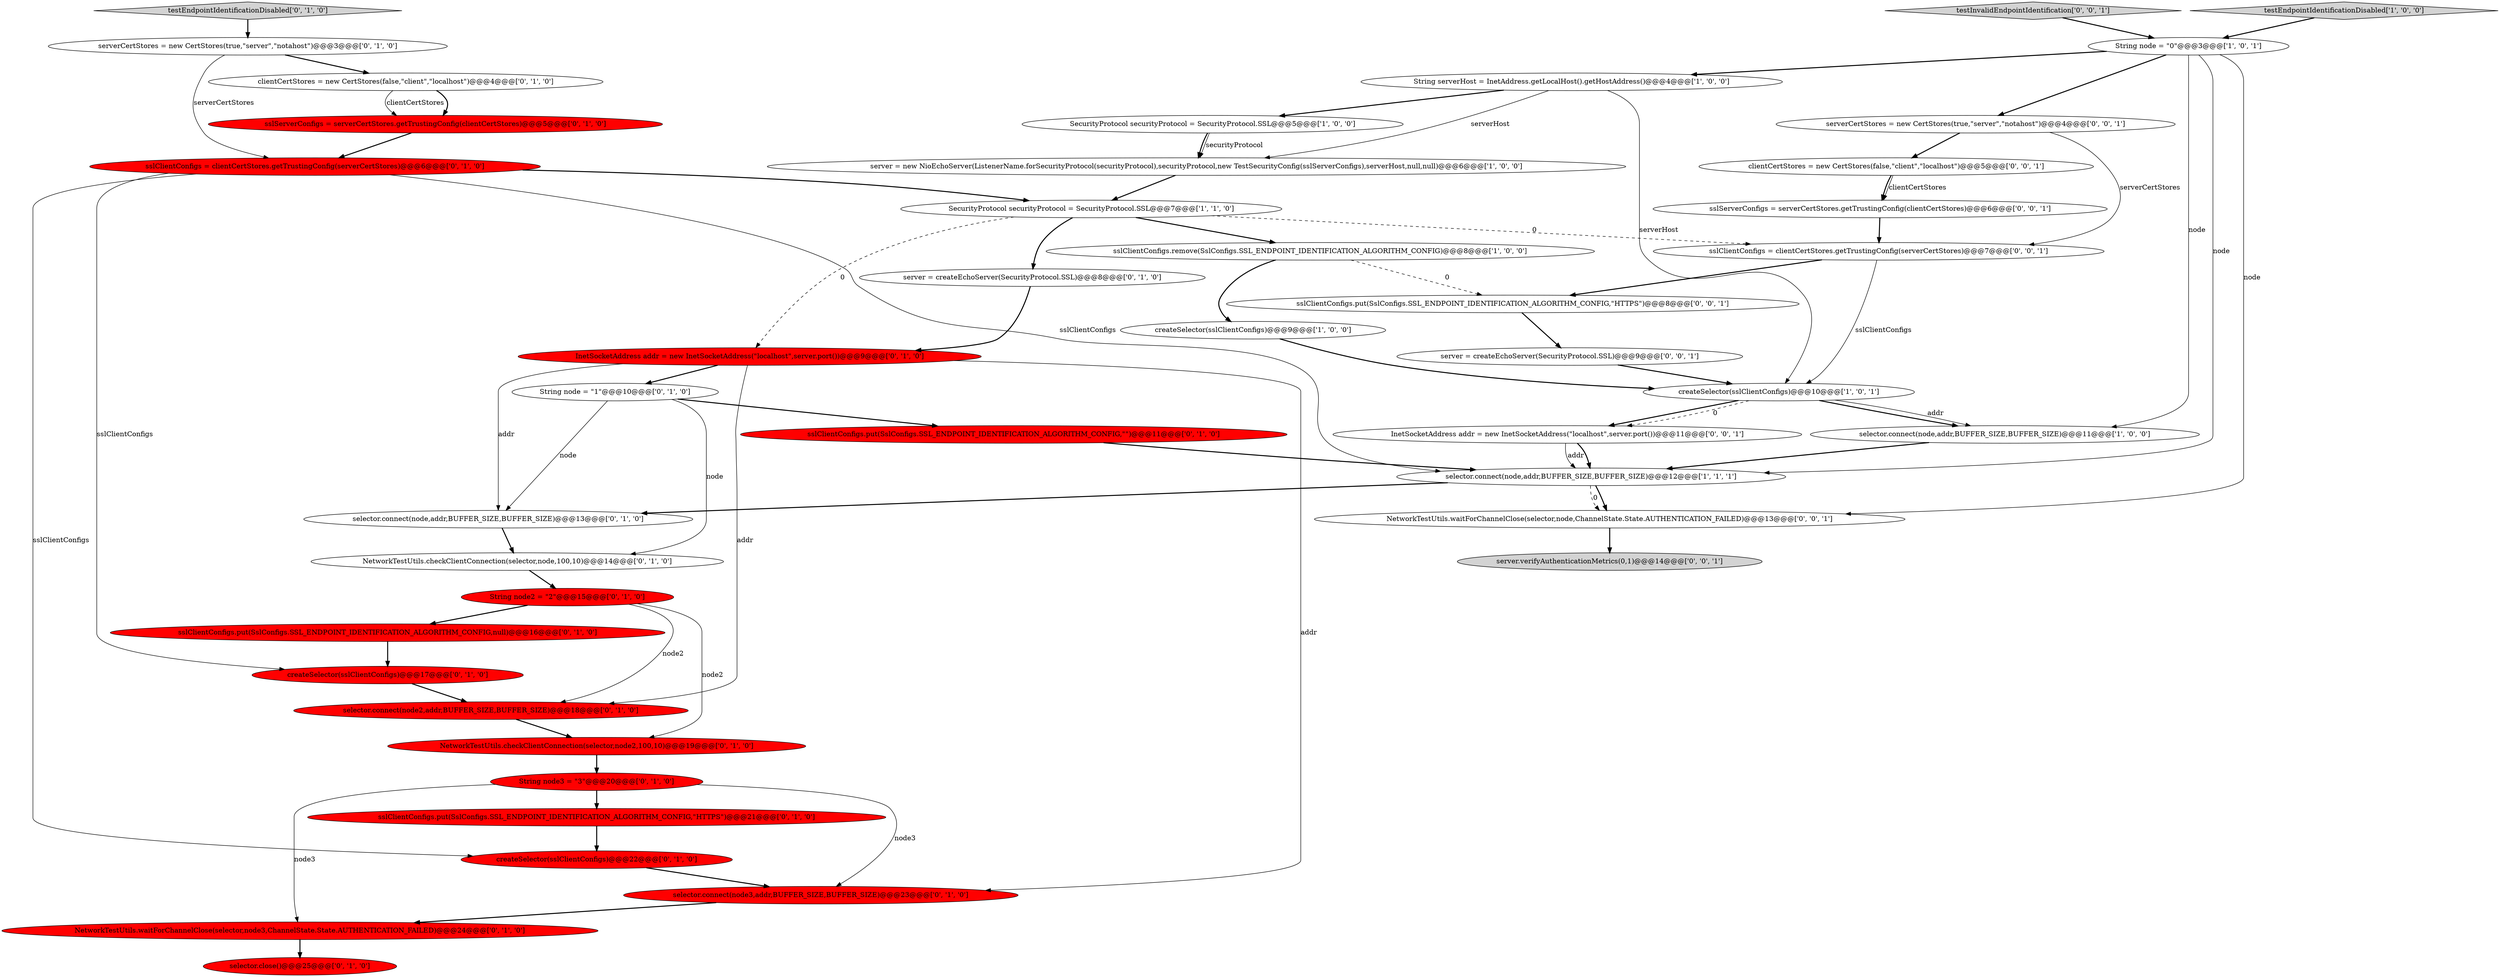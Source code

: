 digraph {
33 [style = filled, label = "sslServerConfigs = serverCertStores.getTrustingConfig(clientCertStores)@@@6@@@['0', '0', '1']", fillcolor = white, shape = ellipse image = "AAA0AAABBB3BBB"];
36 [style = filled, label = "clientCertStores = new CertStores(false,\"client\",\"localhost\")@@@5@@@['0', '0', '1']", fillcolor = white, shape = ellipse image = "AAA0AAABBB3BBB"];
27 [style = filled, label = "selector.connect(node3,addr,BUFFER_SIZE,BUFFER_SIZE)@@@23@@@['0', '1', '0']", fillcolor = red, shape = ellipse image = "AAA1AAABBB2BBB"];
28 [style = filled, label = "sslServerConfigs = serverCertStores.getTrustingConfig(clientCertStores)@@@5@@@['0', '1', '0']", fillcolor = red, shape = ellipse image = "AAA1AAABBB2BBB"];
12 [style = filled, label = "NetworkTestUtils.waitForChannelClose(selector,node3,ChannelState.State.AUTHENTICATION_FAILED)@@@24@@@['0', '1', '0']", fillcolor = red, shape = ellipse image = "AAA1AAABBB2BBB"];
29 [style = filled, label = "selector.connect(node2,addr,BUFFER_SIZE,BUFFER_SIZE)@@@18@@@['0', '1', '0']", fillcolor = red, shape = ellipse image = "AAA1AAABBB2BBB"];
1 [style = filled, label = "String serverHost = InetAddress.getLocalHost().getHostAddress()@@@4@@@['1', '0', '0']", fillcolor = white, shape = ellipse image = "AAA0AAABBB1BBB"];
42 [style = filled, label = "InetSocketAddress addr = new InetSocketAddress(\"localhost\",server.port())@@@11@@@['0', '0', '1']", fillcolor = white, shape = ellipse image = "AAA0AAABBB3BBB"];
21 [style = filled, label = "sslClientConfigs.put(SslConfigs.SSL_ENDPOINT_IDENTIFICATION_ALGORITHM_CONFIG,\"HTTPS\")@@@21@@@['0', '1', '0']", fillcolor = red, shape = ellipse image = "AAA1AAABBB2BBB"];
22 [style = filled, label = "sslClientConfigs.put(SslConfigs.SSL_ENDPOINT_IDENTIFICATION_ALGORITHM_CONFIG,null)@@@16@@@['0', '1', '0']", fillcolor = red, shape = ellipse image = "AAA1AAABBB2BBB"];
24 [style = filled, label = "NetworkTestUtils.checkClientConnection(selector,node,100,10)@@@14@@@['0', '1', '0']", fillcolor = white, shape = ellipse image = "AAA0AAABBB2BBB"];
10 [style = filled, label = "SecurityProtocol securityProtocol = SecurityProtocol.SSL@@@7@@@['1', '1', '0']", fillcolor = white, shape = ellipse image = "AAA0AAABBB1BBB"];
32 [style = filled, label = "String node = \"1\"@@@10@@@['0', '1', '0']", fillcolor = white, shape = ellipse image = "AAA0AAABBB2BBB"];
3 [style = filled, label = "String node = \"0\"@@@3@@@['1', '0', '1']", fillcolor = white, shape = ellipse image = "AAA0AAABBB1BBB"];
5 [style = filled, label = "server = new NioEchoServer(ListenerName.forSecurityProtocol(securityProtocol),securityProtocol,new TestSecurityConfig(sslServerConfigs),serverHost,null,null)@@@6@@@['1', '0', '0']", fillcolor = white, shape = ellipse image = "AAA0AAABBB1BBB"];
11 [style = filled, label = "String node2 = \"2\"@@@15@@@['0', '1', '0']", fillcolor = red, shape = ellipse image = "AAA1AAABBB2BBB"];
25 [style = filled, label = "NetworkTestUtils.checkClientConnection(selector,node2,100,10)@@@19@@@['0', '1', '0']", fillcolor = red, shape = ellipse image = "AAA1AAABBB2BBB"];
9 [style = filled, label = "createSelector(sslClientConfigs)@@@9@@@['1', '0', '0']", fillcolor = white, shape = ellipse image = "AAA0AAABBB1BBB"];
35 [style = filled, label = "sslClientConfigs.put(SslConfigs.SSL_ENDPOINT_IDENTIFICATION_ALGORITHM_CONFIG,\"HTTPS\")@@@8@@@['0', '0', '1']", fillcolor = white, shape = ellipse image = "AAA0AAABBB3BBB"];
20 [style = filled, label = "sslClientConfigs = clientCertStores.getTrustingConfig(serverCertStores)@@@6@@@['0', '1', '0']", fillcolor = red, shape = ellipse image = "AAA1AAABBB2BBB"];
34 [style = filled, label = "NetworkTestUtils.waitForChannelClose(selector,node,ChannelState.State.AUTHENTICATION_FAILED)@@@13@@@['0', '0', '1']", fillcolor = white, shape = ellipse image = "AAA0AAABBB3BBB"];
4 [style = filled, label = "SecurityProtocol securityProtocol = SecurityProtocol.SSL@@@5@@@['1', '0', '0']", fillcolor = white, shape = ellipse image = "AAA0AAABBB1BBB"];
16 [style = filled, label = "InetSocketAddress addr = new InetSocketAddress(\"localhost\",server.port())@@@9@@@['0', '1', '0']", fillcolor = red, shape = ellipse image = "AAA1AAABBB2BBB"];
14 [style = filled, label = "serverCertStores = new CertStores(true,\"server\",\"notahost\")@@@3@@@['0', '1', '0']", fillcolor = white, shape = ellipse image = "AAA0AAABBB2BBB"];
13 [style = filled, label = "server = createEchoServer(SecurityProtocol.SSL)@@@8@@@['0', '1', '0']", fillcolor = white, shape = ellipse image = "AAA0AAABBB2BBB"];
41 [style = filled, label = "sslClientConfigs = clientCertStores.getTrustingConfig(serverCertStores)@@@7@@@['0', '0', '1']", fillcolor = white, shape = ellipse image = "AAA0AAABBB3BBB"];
23 [style = filled, label = "selector.connect(node,addr,BUFFER_SIZE,BUFFER_SIZE)@@@13@@@['0', '1', '0']", fillcolor = white, shape = ellipse image = "AAA0AAABBB2BBB"];
0 [style = filled, label = "createSelector(sslClientConfigs)@@@10@@@['1', '0', '1']", fillcolor = white, shape = ellipse image = "AAA0AAABBB1BBB"];
17 [style = filled, label = "selector.close()@@@25@@@['0', '1', '0']", fillcolor = red, shape = ellipse image = "AAA1AAABBB2BBB"];
8 [style = filled, label = "sslClientConfigs.remove(SslConfigs.SSL_ENDPOINT_IDENTIFICATION_ALGORITHM_CONFIG)@@@8@@@['1', '0', '0']", fillcolor = white, shape = ellipse image = "AAA0AAABBB1BBB"];
15 [style = filled, label = "clientCertStores = new CertStores(false,\"client\",\"localhost\")@@@4@@@['0', '1', '0']", fillcolor = white, shape = ellipse image = "AAA0AAABBB2BBB"];
39 [style = filled, label = "server.verifyAuthenticationMetrics(0,1)@@@14@@@['0', '0', '1']", fillcolor = lightgray, shape = ellipse image = "AAA0AAABBB3BBB"];
7 [style = filled, label = "testEndpointIdentificationDisabled['1', '0', '0']", fillcolor = lightgray, shape = diamond image = "AAA0AAABBB1BBB"];
30 [style = filled, label = "testEndpointIdentificationDisabled['0', '1', '0']", fillcolor = lightgray, shape = diamond image = "AAA0AAABBB2BBB"];
37 [style = filled, label = "serverCertStores = new CertStores(true,\"server\",\"notahost\")@@@4@@@['0', '0', '1']", fillcolor = white, shape = ellipse image = "AAA0AAABBB3BBB"];
26 [style = filled, label = "sslClientConfigs.put(SslConfigs.SSL_ENDPOINT_IDENTIFICATION_ALGORITHM_CONFIG,\"\")@@@11@@@['0', '1', '0']", fillcolor = red, shape = ellipse image = "AAA1AAABBB2BBB"];
31 [style = filled, label = "String node3 = \"3\"@@@20@@@['0', '1', '0']", fillcolor = red, shape = ellipse image = "AAA1AAABBB2BBB"];
19 [style = filled, label = "createSelector(sslClientConfigs)@@@17@@@['0', '1', '0']", fillcolor = red, shape = ellipse image = "AAA1AAABBB2BBB"];
2 [style = filled, label = "selector.connect(node,addr,BUFFER_SIZE,BUFFER_SIZE)@@@11@@@['1', '0', '0']", fillcolor = white, shape = ellipse image = "AAA0AAABBB1BBB"];
40 [style = filled, label = "server = createEchoServer(SecurityProtocol.SSL)@@@9@@@['0', '0', '1']", fillcolor = white, shape = ellipse image = "AAA0AAABBB3BBB"];
6 [style = filled, label = "selector.connect(node,addr,BUFFER_SIZE,BUFFER_SIZE)@@@12@@@['1', '1', '1']", fillcolor = white, shape = ellipse image = "AAA0AAABBB1BBB"];
38 [style = filled, label = "testInvalidEndpointIdentification['0', '0', '1']", fillcolor = lightgray, shape = diamond image = "AAA0AAABBB3BBB"];
18 [style = filled, label = "createSelector(sslClientConfigs)@@@22@@@['0', '1', '0']", fillcolor = red, shape = ellipse image = "AAA1AAABBB2BBB"];
1->0 [style = solid, label="serverHost"];
5->10 [style = bold, label=""];
42->6 [style = solid, label="addr"];
1->4 [style = bold, label=""];
32->24 [style = solid, label="node"];
9->0 [style = bold, label=""];
3->37 [style = bold, label=""];
3->1 [style = bold, label=""];
27->12 [style = bold, label=""];
22->19 [style = bold, label=""];
28->20 [style = bold, label=""];
37->36 [style = bold, label=""];
6->34 [style = bold, label=""];
2->6 [style = bold, label=""];
20->19 [style = solid, label="sslClientConfigs"];
6->23 [style = bold, label=""];
19->29 [style = bold, label=""];
16->23 [style = solid, label="addr"];
11->25 [style = solid, label="node2"];
0->2 [style = bold, label=""];
12->17 [style = bold, label=""];
0->42 [style = bold, label=""];
8->35 [style = dashed, label="0"];
40->0 [style = bold, label=""];
14->20 [style = solid, label="serverCertStores"];
29->25 [style = bold, label=""];
33->41 [style = bold, label=""];
16->32 [style = bold, label=""];
31->21 [style = bold, label=""];
6->34 [style = dashed, label="0"];
20->6 [style = solid, label="sslClientConfigs"];
26->6 [style = bold, label=""];
36->33 [style = bold, label=""];
32->26 [style = bold, label=""];
13->16 [style = bold, label=""];
21->18 [style = bold, label=""];
7->3 [style = bold, label=""];
38->3 [style = bold, label=""];
20->10 [style = bold, label=""];
25->31 [style = bold, label=""];
35->40 [style = bold, label=""];
37->41 [style = solid, label="serverCertStores"];
10->41 [style = dashed, label="0"];
23->24 [style = bold, label=""];
31->27 [style = solid, label="node3"];
0->42 [style = dashed, label="0"];
42->6 [style = bold, label=""];
10->8 [style = bold, label=""];
10->13 [style = bold, label=""];
15->28 [style = bold, label=""];
18->27 [style = bold, label=""];
11->29 [style = solid, label="node2"];
24->11 [style = bold, label=""];
34->39 [style = bold, label=""];
0->2 [style = solid, label="addr"];
32->23 [style = solid, label="node"];
36->33 [style = solid, label="clientCertStores"];
8->9 [style = bold, label=""];
11->22 [style = bold, label=""];
30->14 [style = bold, label=""];
20->18 [style = solid, label="sslClientConfigs"];
14->15 [style = bold, label=""];
41->0 [style = solid, label="sslClientConfigs"];
10->16 [style = dashed, label="0"];
31->12 [style = solid, label="node3"];
15->28 [style = solid, label="clientCertStores"];
3->34 [style = solid, label="node"];
3->2 [style = solid, label="node"];
16->29 [style = solid, label="addr"];
1->5 [style = solid, label="serverHost"];
4->5 [style = solid, label="securityProtocol"];
4->5 [style = bold, label=""];
16->27 [style = solid, label="addr"];
3->6 [style = solid, label="node"];
41->35 [style = bold, label=""];
}
